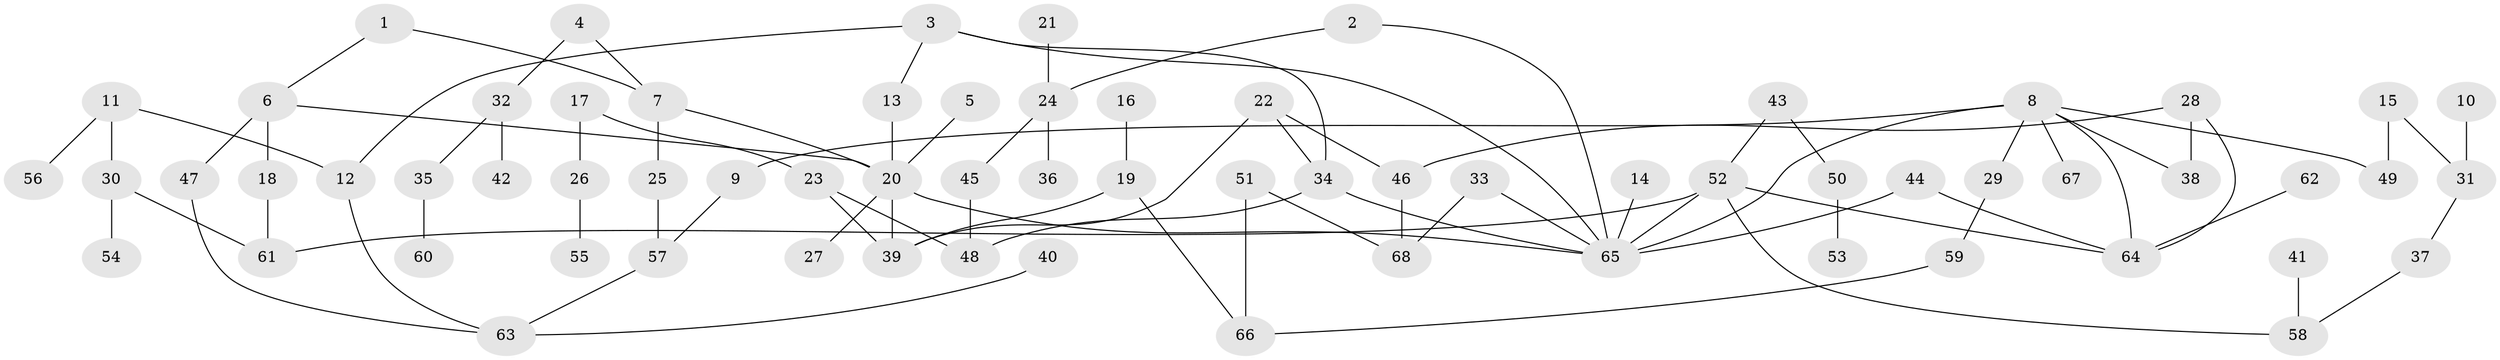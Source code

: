 // original degree distribution, {5: 0.04411764705882353, 9: 0.007352941176470588, 7: 0.007352941176470588, 6: 0.007352941176470588, 2: 0.29411764705882354, 4: 0.10294117647058823, 10: 0.007352941176470588, 3: 0.15441176470588236, 1: 0.375}
// Generated by graph-tools (version 1.1) at 2025/01/03/09/25 03:01:11]
// undirected, 68 vertices, 86 edges
graph export_dot {
graph [start="1"]
  node [color=gray90,style=filled];
  1;
  2;
  3;
  4;
  5;
  6;
  7;
  8;
  9;
  10;
  11;
  12;
  13;
  14;
  15;
  16;
  17;
  18;
  19;
  20;
  21;
  22;
  23;
  24;
  25;
  26;
  27;
  28;
  29;
  30;
  31;
  32;
  33;
  34;
  35;
  36;
  37;
  38;
  39;
  40;
  41;
  42;
  43;
  44;
  45;
  46;
  47;
  48;
  49;
  50;
  51;
  52;
  53;
  54;
  55;
  56;
  57;
  58;
  59;
  60;
  61;
  62;
  63;
  64;
  65;
  66;
  67;
  68;
  1 -- 6 [weight=1.0];
  1 -- 7 [weight=1.0];
  2 -- 24 [weight=1.0];
  2 -- 65 [weight=1.0];
  3 -- 12 [weight=1.0];
  3 -- 13 [weight=1.0];
  3 -- 34 [weight=1.0];
  3 -- 65 [weight=1.0];
  4 -- 7 [weight=1.0];
  4 -- 32 [weight=1.0];
  5 -- 20 [weight=1.0];
  6 -- 18 [weight=1.0];
  6 -- 20 [weight=1.0];
  6 -- 47 [weight=2.0];
  7 -- 20 [weight=1.0];
  7 -- 25 [weight=1.0];
  8 -- 9 [weight=1.0];
  8 -- 29 [weight=1.0];
  8 -- 38 [weight=1.0];
  8 -- 49 [weight=1.0];
  8 -- 64 [weight=1.0];
  8 -- 65 [weight=2.0];
  8 -- 67 [weight=1.0];
  9 -- 57 [weight=1.0];
  10 -- 31 [weight=1.0];
  11 -- 12 [weight=1.0];
  11 -- 30 [weight=1.0];
  11 -- 56 [weight=1.0];
  12 -- 63 [weight=1.0];
  13 -- 20 [weight=1.0];
  14 -- 65 [weight=1.0];
  15 -- 31 [weight=1.0];
  15 -- 49 [weight=1.0];
  16 -- 19 [weight=1.0];
  17 -- 23 [weight=1.0];
  17 -- 26 [weight=1.0];
  18 -- 61 [weight=1.0];
  19 -- 39 [weight=1.0];
  19 -- 66 [weight=1.0];
  20 -- 27 [weight=1.0];
  20 -- 39 [weight=1.0];
  20 -- 65 [weight=1.0];
  21 -- 24 [weight=1.0];
  22 -- 34 [weight=1.0];
  22 -- 39 [weight=1.0];
  22 -- 46 [weight=1.0];
  23 -- 39 [weight=1.0];
  23 -- 48 [weight=1.0];
  24 -- 36 [weight=1.0];
  24 -- 45 [weight=1.0];
  25 -- 57 [weight=1.0];
  26 -- 55 [weight=1.0];
  28 -- 38 [weight=1.0];
  28 -- 46 [weight=1.0];
  28 -- 64 [weight=1.0];
  29 -- 59 [weight=1.0];
  30 -- 54 [weight=1.0];
  30 -- 61 [weight=1.0];
  31 -- 37 [weight=1.0];
  32 -- 35 [weight=1.0];
  32 -- 42 [weight=1.0];
  33 -- 65 [weight=1.0];
  33 -- 68 [weight=1.0];
  34 -- 48 [weight=1.0];
  34 -- 65 [weight=1.0];
  35 -- 60 [weight=1.0];
  37 -- 58 [weight=1.0];
  40 -- 63 [weight=1.0];
  41 -- 58 [weight=1.0];
  43 -- 50 [weight=1.0];
  43 -- 52 [weight=1.0];
  44 -- 64 [weight=1.0];
  44 -- 65 [weight=1.0];
  45 -- 48 [weight=1.0];
  46 -- 68 [weight=1.0];
  47 -- 63 [weight=1.0];
  50 -- 53 [weight=1.0];
  51 -- 66 [weight=1.0];
  51 -- 68 [weight=1.0];
  52 -- 58 [weight=1.0];
  52 -- 61 [weight=1.0];
  52 -- 64 [weight=1.0];
  52 -- 65 [weight=1.0];
  57 -- 63 [weight=1.0];
  59 -- 66 [weight=1.0];
  62 -- 64 [weight=1.0];
}
